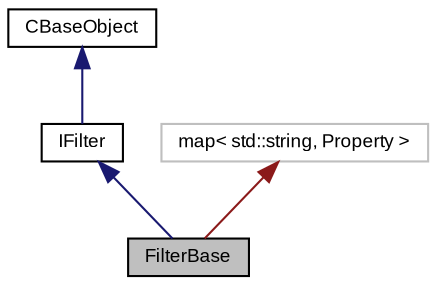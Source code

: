 digraph "FilterBase"
{
  bgcolor="transparent";
  edge [fontname="Arial",fontsize="9",labelfontname="Arial",labelfontsize="9"];
  node [fontname="Arial",fontsize="9",shape=record];
  Node1 [label="FilterBase",height=0.2,width=0.4,color="black", fillcolor="grey75", style="filled" fontcolor="black"];
  Node2 -> Node1 [dir="back",color="midnightblue",fontsize="9",style="solid",fontname="Arial"];
  Node2 [label="IFilter",height=0.2,width=0.4,color="black",URL="$class_v_s_t_g_u_i_1_1_bitmap_filter_1_1_i_filter.html",tooltip="Filter Interface. "];
  Node3 -> Node2 [dir="back",color="midnightblue",fontsize="9",style="solid",fontname="Arial"];
  Node3 [label="CBaseObject",height=0.2,width=0.4,color="black",URL="$class_v_s_t_g_u_i_1_1_c_base_object.html",tooltip="Base Object with reference counter. "];
  Node4 -> Node1 [dir="back",color="firebrick4",fontsize="9",style="solid",fontname="Arial"];
  Node4 [label="map\< std::string, Property \>",height=0.2,width=0.4,color="grey75"];
}
